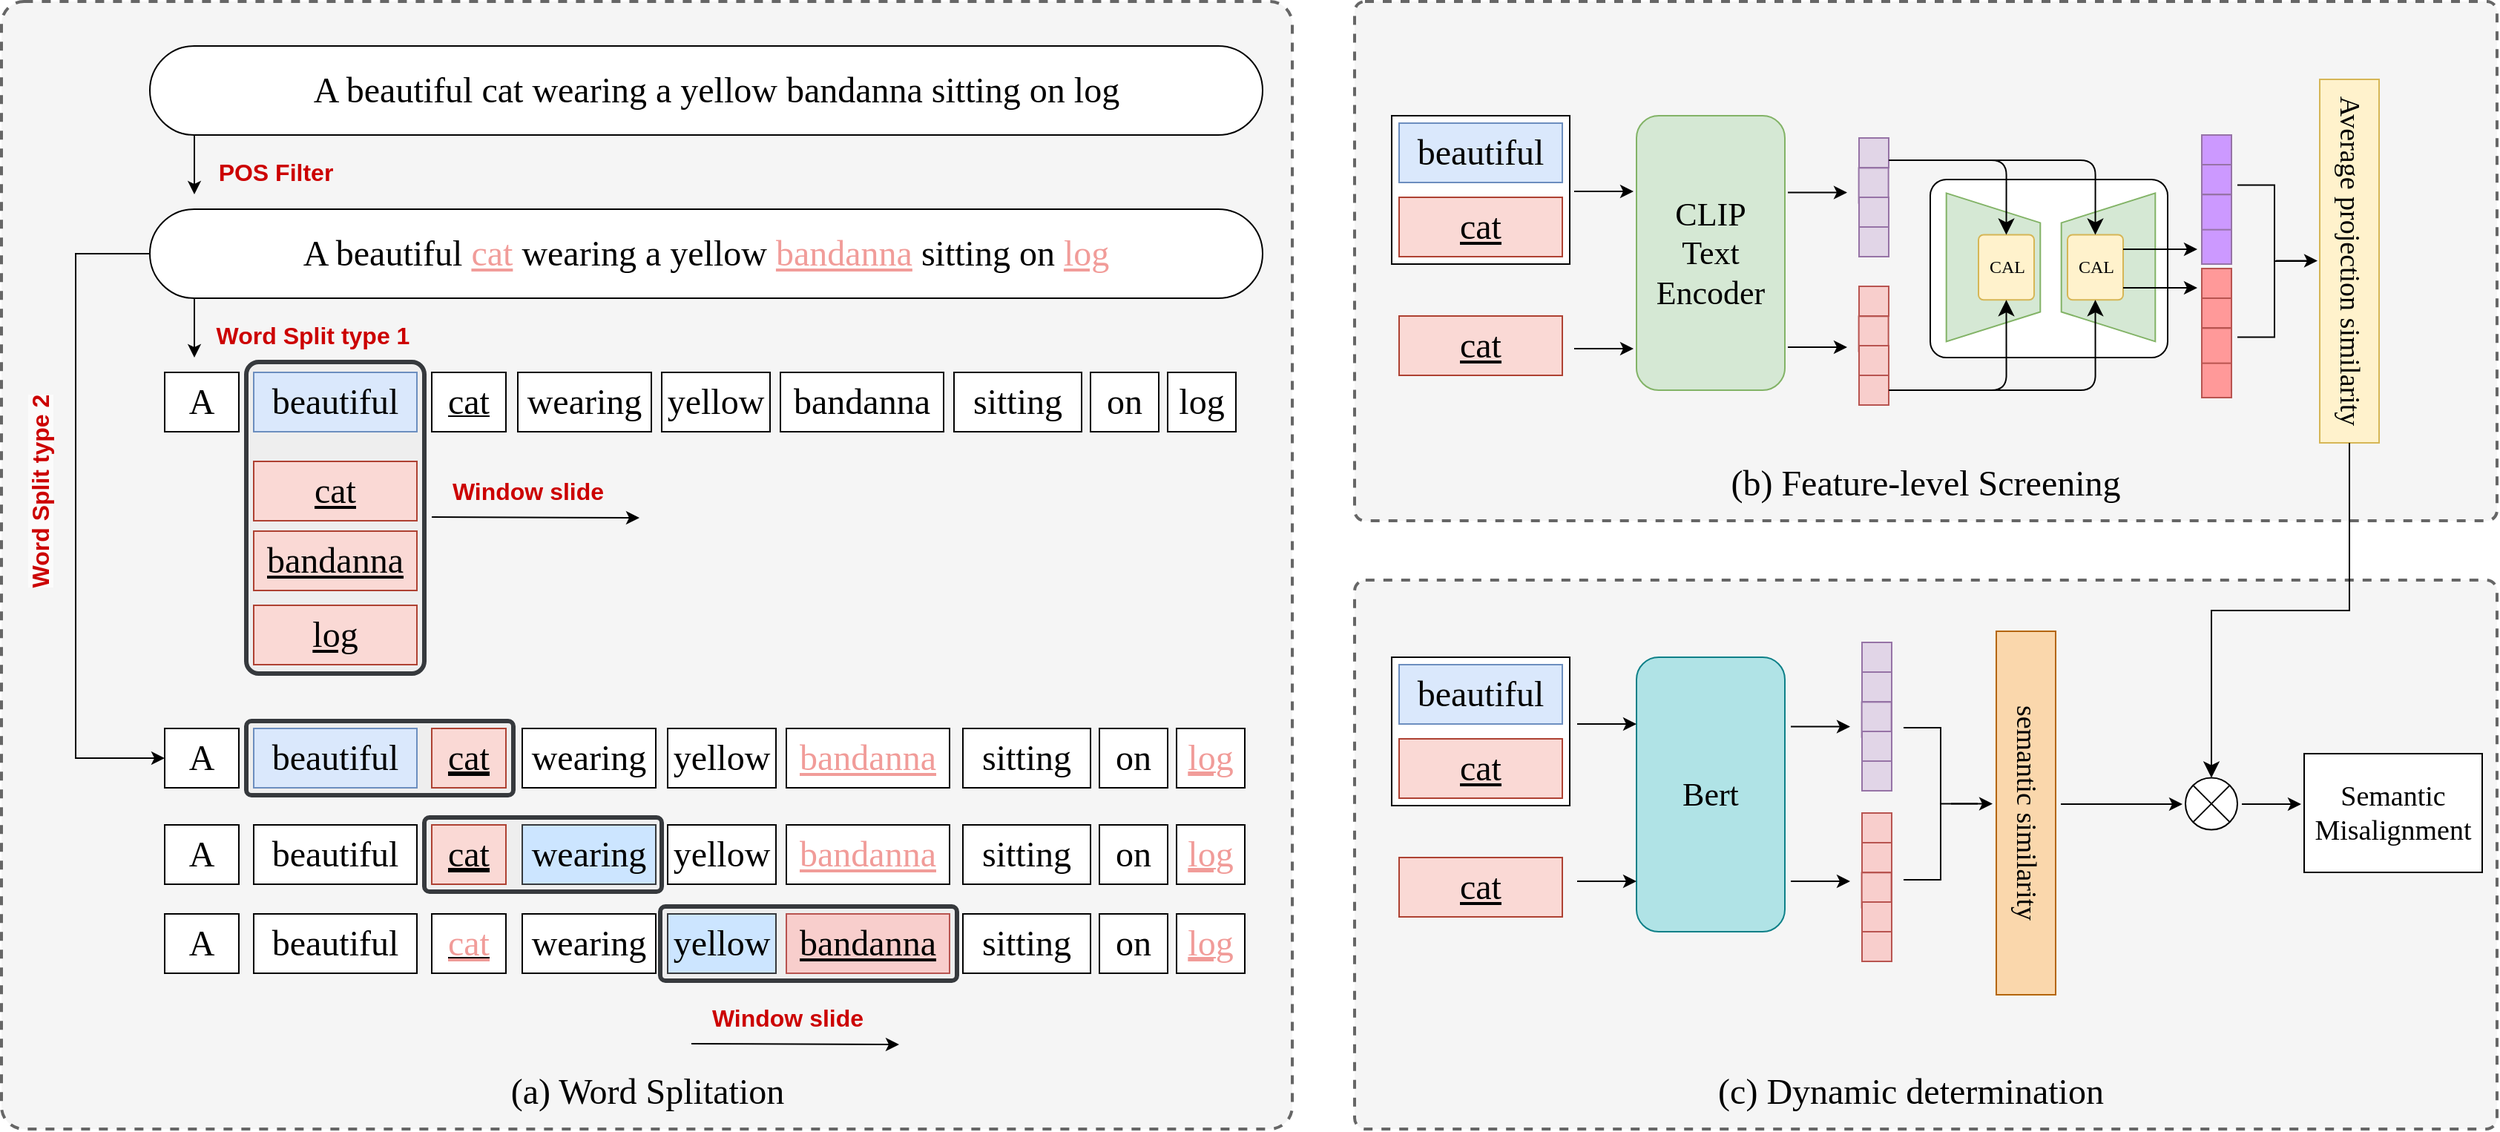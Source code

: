 <mxfile version="26.0.4">
  <diagram name="第 1 页" id="hbKFF-OKExzjQjpJoKSN">
    <mxGraphModel dx="2440" dy="1292" grid="1" gridSize="10" guides="1" tooltips="1" connect="1" arrows="1" fold="1" page="1" pageScale="1" pageWidth="1920" pageHeight="1200" math="0" shadow="0">
      <root>
        <mxCell id="0" />
        <mxCell id="1" parent="0" />
        <mxCell id="ykKe54kiTIuj04Uihu3i-138" value="" style="rounded=1;whiteSpace=wrap;html=1;arcSize=2;strokeWidth=2;dashed=1;fillColor=#f5f5f5;strokeColor=#666666;fontColor=#333333;" parent="1" vertex="1">
          <mxGeometry x="932" y="430" width="770" height="370" as="geometry" />
        </mxCell>
        <mxCell id="ykKe54kiTIuj04Uihu3i-137" value="" style="rounded=1;whiteSpace=wrap;html=1;arcSize=2;strokeWidth=2;dashed=1;fillColor=#f5f5f5;strokeColor=#666666;fontColor=#333333;" parent="1" vertex="1">
          <mxGeometry x="932" y="40" width="770" height="350" as="geometry" />
        </mxCell>
        <mxCell id="ykKe54kiTIuj04Uihu3i-136" value="" style="rounded=1;whiteSpace=wrap;html=1;arcSize=2;strokeWidth=2;dashed=1;fillColor=#f5f5f5;strokeColor=#666666;fontColor=#333333;" parent="1" vertex="1">
          <mxGeometry x="20" y="40" width="870" height="760" as="geometry" />
        </mxCell>
        <mxCell id="ykKe54kiTIuj04Uihu3i-77" value="" style="rounded=0;whiteSpace=wrap;html=1;" parent="1" vertex="1">
          <mxGeometry x="957" y="117" width="120" height="100" as="geometry" />
        </mxCell>
        <mxCell id="ykKe54kiTIuj04Uihu3i-45" value="" style="rounded=1;whiteSpace=wrap;html=1;arcSize=7;fillColor=#eeeeee;strokeColor=#36393d;strokeWidth=3;" parent="1" vertex="1">
          <mxGeometry x="185" y="525" width="180" height="50" as="geometry" />
        </mxCell>
        <mxCell id="ykKe54kiTIuj04Uihu3i-31" value="" style="rounded=1;whiteSpace=wrap;html=1;arcSize=7;strokeWidth=3;fillColor=#eeeeee;strokeColor=#36393d;" parent="1" vertex="1">
          <mxGeometry x="185" y="283" width="120" height="210" as="geometry" />
        </mxCell>
        <mxCell id="ykKe54kiTIuj04Uihu3i-3" value="" style="rounded=1;whiteSpace=wrap;html=1;arcSize=50;" parent="1" vertex="1">
          <mxGeometry x="120" y="70" width="750" height="60" as="geometry" />
        </mxCell>
        <mxCell id="ykKe54kiTIuj04Uihu3i-2" value="&lt;font face=&quot;Comic Sans MS&quot;&gt;&lt;span style=&quot;font-size: 24px;&quot;&gt;A &lt;font&gt;beautiful&lt;/font&gt;&amp;nbsp;cat wearing a yellow bandanna sitting on log&lt;/span&gt;&lt;/font&gt;" style="text;html=1;align=center;verticalAlign=middle;whiteSpace=wrap;rounded=0;" parent="1" vertex="1">
          <mxGeometry x="181.5" y="60" width="640" height="80" as="geometry" />
        </mxCell>
        <mxCell id="ykKe54kiTIuj04Uihu3i-43" style="edgeStyle=orthogonalEdgeStyle;rounded=0;orthogonalLoop=1;jettySize=auto;html=1;exitX=0;exitY=0.5;exitDx=0;exitDy=0;entryX=0;entryY=0.5;entryDx=0;entryDy=0;" parent="1" source="ykKe54kiTIuj04Uihu3i-4" target="ykKe54kiTIuj04Uihu3i-33" edge="1">
          <mxGeometry relative="1" as="geometry">
            <Array as="points">
              <mxPoint x="70" y="210" />
              <mxPoint x="70" y="550" />
            </Array>
          </mxGeometry>
        </mxCell>
        <mxCell id="ykKe54kiTIuj04Uihu3i-4" value="" style="rounded=1;whiteSpace=wrap;html=1;arcSize=50;" parent="1" vertex="1">
          <mxGeometry x="120" y="180" width="750" height="60" as="geometry" />
        </mxCell>
        <mxCell id="ykKe54kiTIuj04Uihu3i-5" value="&lt;font face=&quot;Comic Sans MS&quot;&gt;&lt;span style=&quot;font-size: 24px;&quot;&gt;A &lt;font&gt;beautiful&lt;/font&gt;&amp;nbsp;&lt;font style=&quot;color: rgb(241, 156, 153);&quot;&gt;&lt;u&gt;cat&lt;/u&gt;&lt;/font&gt; wearing a yellow &lt;font style=&quot;color: rgb(241, 156, 153);&quot;&gt;&lt;u&gt;bandanna&lt;/u&gt;&lt;/font&gt; sitting on &lt;font style=&quot;color: rgb(241, 156, 153);&quot;&gt;&lt;u&gt;log&lt;/u&gt;&lt;/font&gt;&lt;/span&gt;&lt;/font&gt;" style="text;html=1;align=center;verticalAlign=middle;whiteSpace=wrap;rounded=0;" parent="1" vertex="1">
          <mxGeometry x="175" y="170" width="640" height="80" as="geometry" />
        </mxCell>
        <mxCell id="ykKe54kiTIuj04Uihu3i-6" value="" style="endArrow=classic;html=1;rounded=0;" parent="1" edge="1">
          <mxGeometry width="50" height="50" relative="1" as="geometry">
            <mxPoint x="150" y="130" as="sourcePoint" />
            <mxPoint x="150" y="170" as="targetPoint" />
          </mxGeometry>
        </mxCell>
        <mxCell id="ykKe54kiTIuj04Uihu3i-7" value="POS Filter" style="text;strokeColor=none;align=center;fillColor=none;html=1;verticalAlign=middle;whiteSpace=wrap;rounded=0;fontSize=16;fontStyle=1;fontColor=light-dark(#CC0000,#EDEDED);" parent="1" vertex="1">
          <mxGeometry x="160" y="140" width="90" height="30" as="geometry" />
        </mxCell>
        <mxCell id="ykKe54kiTIuj04Uihu3i-8" value="&lt;u style=&quot;font-family: &amp;quot;Comic Sans MS&amp;quot;; font-size: 24px;&quot;&gt;&lt;font style=&quot;color: rgb(0, 0, 0);&quot;&gt;cat&lt;/font&gt;&lt;/u&gt;" style="rounded=0;whiteSpace=wrap;html=1;fillColor=#fad9d5;strokeColor=#ae4132;" parent="1" vertex="1">
          <mxGeometry x="190" y="350" width="110" height="40" as="geometry" />
        </mxCell>
        <mxCell id="ykKe54kiTIuj04Uihu3i-14" value="&lt;span style=&quot;font-family: &amp;quot;Comic Sans MS&amp;quot;; font-size: 24px;&quot;&gt;&lt;font style=&quot;color: rgb(0, 0, 0);&quot;&gt;A&lt;/font&gt;&lt;/span&gt;" style="rounded=0;whiteSpace=wrap;html=1;" parent="1" vertex="1">
          <mxGeometry x="130" y="290" width="50" height="40" as="geometry" />
        </mxCell>
        <mxCell id="ykKe54kiTIuj04Uihu3i-15" value="&lt;span style=&quot;font-family: &amp;quot;Comic Sans MS&amp;quot;; font-size: 24px;&quot;&gt;&lt;font style=&quot;color: rgb(0, 0, 0);&quot;&gt;beautiful&lt;/font&gt;&lt;/span&gt;" style="rounded=0;whiteSpace=wrap;html=1;fillColor=#dae8fc;strokeColor=#6c8ebf;" parent="1" vertex="1">
          <mxGeometry x="190" y="290" width="110" height="40" as="geometry" />
        </mxCell>
        <mxCell id="ykKe54kiTIuj04Uihu3i-16" value="&lt;span style=&quot;font-family: &amp;quot;Comic Sans MS&amp;quot;; font-size: 24px;&quot;&gt;&lt;font style=&quot;color: rgb(0, 0, 0);&quot;&gt;wearing&lt;/font&gt;&lt;/span&gt;" style="rounded=0;whiteSpace=wrap;html=1;" parent="1" vertex="1">
          <mxGeometry x="368" y="290" width="90" height="40" as="geometry" />
        </mxCell>
        <mxCell id="ykKe54kiTIuj04Uihu3i-17" value="&lt;span style=&quot;font-family: &amp;quot;Comic Sans MS&amp;quot;; font-size: 24px;&quot;&gt;&lt;font style=&quot;color: rgb(0, 0, 0);&quot;&gt;yellow&lt;/font&gt;&lt;/span&gt;" style="rounded=0;whiteSpace=wrap;html=1;" parent="1" vertex="1">
          <mxGeometry x="465" y="290" width="73" height="40" as="geometry" />
        </mxCell>
        <mxCell id="ykKe54kiTIuj04Uihu3i-18" value="&lt;span style=&quot;font-family: &amp;quot;Comic Sans MS&amp;quot;; font-size: 24px;&quot;&gt;&lt;font style=&quot;color: rgb(0, 0, 0);&quot;&gt;bandanna&lt;/font&gt;&lt;/span&gt;" style="rounded=0;whiteSpace=wrap;html=1;" parent="1" vertex="1">
          <mxGeometry x="545" y="290" width="110" height="40" as="geometry" />
        </mxCell>
        <mxCell id="ykKe54kiTIuj04Uihu3i-19" value="&lt;span style=&quot;font-family: &amp;quot;Comic Sans MS&amp;quot;; font-size: 24px;&quot;&gt;&lt;font style=&quot;color: rgb(0, 0, 0);&quot;&gt;sitting&lt;/font&gt;&lt;/span&gt;" style="rounded=0;whiteSpace=wrap;html=1;" parent="1" vertex="1">
          <mxGeometry x="662" y="290" width="86" height="40" as="geometry" />
        </mxCell>
        <mxCell id="ykKe54kiTIuj04Uihu3i-20" value="&lt;span style=&quot;font-family: &amp;quot;Comic Sans MS&amp;quot;; font-size: 24px;&quot;&gt;&lt;font style=&quot;color: rgb(0, 0, 0);&quot;&gt;on&lt;/font&gt;&lt;/span&gt;" style="rounded=0;whiteSpace=wrap;html=1;" parent="1" vertex="1">
          <mxGeometry x="754" y="290" width="46" height="40" as="geometry" />
        </mxCell>
        <mxCell id="ykKe54kiTIuj04Uihu3i-21" value="&lt;span style=&quot;font-family: &amp;quot;Comic Sans MS&amp;quot;; font-size: 24px;&quot;&gt;&lt;font style=&quot;color: rgb(0, 0, 0);&quot;&gt;log&lt;/font&gt;&lt;/span&gt;" style="rounded=0;whiteSpace=wrap;html=1;" parent="1" vertex="1">
          <mxGeometry x="806" y="290" width="46" height="40" as="geometry" />
        </mxCell>
        <mxCell id="ykKe54kiTIuj04Uihu3i-23" value="" style="endArrow=classic;html=1;rounded=0;" parent="1" edge="1">
          <mxGeometry width="50" height="50" relative="1" as="geometry">
            <mxPoint x="150" y="240" as="sourcePoint" />
            <mxPoint x="150" y="280" as="targetPoint" />
          </mxGeometry>
        </mxCell>
        <mxCell id="ykKe54kiTIuj04Uihu3i-25" value="Word Split type 1" style="text;strokeColor=none;align=center;fillColor=none;html=1;verticalAlign=middle;whiteSpace=wrap;rounded=0;fontSize=16;fontStyle=1;fontColor=light-dark(#CC0000,#EDEDED);" parent="1" vertex="1">
          <mxGeometry x="160" y="250" width="140" height="30" as="geometry" />
        </mxCell>
        <mxCell id="ykKe54kiTIuj04Uihu3i-28" value="&lt;u style=&quot;font-family: &amp;quot;Comic Sans MS&amp;quot;; font-size: 24px;&quot;&gt;&lt;font style=&quot;color: rgb(0, 0, 0);&quot;&gt;bandanna&lt;/font&gt;&lt;/u&gt;" style="rounded=0;whiteSpace=wrap;html=1;fillColor=#fad9d5;strokeColor=#ae4132;" parent="1" vertex="1">
          <mxGeometry x="190" y="397" width="110" height="40" as="geometry" />
        </mxCell>
        <mxCell id="ykKe54kiTIuj04Uihu3i-29" value="&lt;u style=&quot;font-family: &amp;quot;Comic Sans MS&amp;quot;; font-size: 24px;&quot;&gt;&lt;font style=&quot;color: rgb(0, 0, 0);&quot;&gt;log&lt;/font&gt;&lt;/u&gt;" style="rounded=0;whiteSpace=wrap;html=1;fillColor=#fad9d5;strokeColor=#ae4132;" parent="1" vertex="1">
          <mxGeometry x="190" y="447" width="110" height="40" as="geometry" />
        </mxCell>
        <mxCell id="ykKe54kiTIuj04Uihu3i-33" value="&lt;span style=&quot;font-family: &amp;quot;Comic Sans MS&amp;quot;; font-size: 24px;&quot;&gt;&lt;font style=&quot;color: rgb(0, 0, 0);&quot;&gt;A&lt;/font&gt;&lt;/span&gt;" style="rounded=0;whiteSpace=wrap;html=1;" parent="1" vertex="1">
          <mxGeometry x="130" y="530" width="50" height="40" as="geometry" />
        </mxCell>
        <mxCell id="ykKe54kiTIuj04Uihu3i-34" value="&lt;span style=&quot;font-family: &amp;quot;Comic Sans MS&amp;quot;; font-size: 24px;&quot;&gt;&lt;font style=&quot;color: rgb(0, 0, 0);&quot;&gt;beautiful&lt;/font&gt;&lt;/span&gt;" style="rounded=0;whiteSpace=wrap;html=1;fillColor=#dae8fc;strokeColor=#6c8ebf;" parent="1" vertex="1">
          <mxGeometry x="190" y="530" width="110" height="40" as="geometry" />
        </mxCell>
        <mxCell id="ykKe54kiTIuj04Uihu3i-35" value="&lt;span style=&quot;font-family: &amp;quot;Comic Sans MS&amp;quot;; font-size: 24px;&quot;&gt;&lt;font style=&quot;color: rgb(0, 0, 0);&quot;&gt;wearing&lt;/font&gt;&lt;/span&gt;" style="rounded=0;whiteSpace=wrap;html=1;" parent="1" vertex="1">
          <mxGeometry x="371" y="530" width="90" height="40" as="geometry" />
        </mxCell>
        <mxCell id="ykKe54kiTIuj04Uihu3i-36" value="&lt;span style=&quot;font-family: &amp;quot;Comic Sans MS&amp;quot;; font-size: 24px;&quot;&gt;&lt;font style=&quot;color: rgb(0, 0, 0);&quot;&gt;yellow&lt;/font&gt;&lt;/span&gt;" style="rounded=0;whiteSpace=wrap;html=1;" parent="1" vertex="1">
          <mxGeometry x="469" y="530" width="73" height="40" as="geometry" />
        </mxCell>
        <mxCell id="ykKe54kiTIuj04Uihu3i-37" value="&lt;span style=&quot;font-family: &amp;quot;Comic Sans MS&amp;quot;; font-size: 24px;&quot;&gt;&lt;font style=&quot;color: rgb(241, 156, 153);&quot;&gt;&lt;u&gt;bandanna&lt;/u&gt;&lt;/font&gt;&lt;/span&gt;" style="rounded=0;whiteSpace=wrap;html=1;" parent="1" vertex="1">
          <mxGeometry x="549" y="530" width="110" height="40" as="geometry" />
        </mxCell>
        <mxCell id="ykKe54kiTIuj04Uihu3i-38" value="&lt;span style=&quot;font-family: &amp;quot;Comic Sans MS&amp;quot;; font-size: 24px;&quot;&gt;&lt;font style=&quot;color: rgb(0, 0, 0);&quot;&gt;sitting&lt;/font&gt;&lt;/span&gt;" style="rounded=0;whiteSpace=wrap;html=1;" parent="1" vertex="1">
          <mxGeometry x="668" y="530" width="86" height="40" as="geometry" />
        </mxCell>
        <mxCell id="ykKe54kiTIuj04Uihu3i-39" value="&lt;span style=&quot;font-family: &amp;quot;Comic Sans MS&amp;quot;; font-size: 24px;&quot;&gt;&lt;font style=&quot;color: rgb(0, 0, 0);&quot;&gt;on&lt;/font&gt;&lt;/span&gt;" style="rounded=0;whiteSpace=wrap;html=1;" parent="1" vertex="1">
          <mxGeometry x="760" y="530" width="46" height="40" as="geometry" />
        </mxCell>
        <mxCell id="ykKe54kiTIuj04Uihu3i-40" value="&lt;u style=&quot;font-family: &amp;quot;Comic Sans MS&amp;quot;; font-size: 24px;&quot;&gt;log&lt;/u&gt;" style="rounded=0;whiteSpace=wrap;html=1;fontColor=#F19C99;fontStyle=4" parent="1" vertex="1">
          <mxGeometry x="812" y="530" width="46" height="40" as="geometry" />
        </mxCell>
        <mxCell id="ykKe54kiTIuj04Uihu3i-41" value="&lt;u style=&quot;font-family: &amp;quot;Comic Sans MS&amp;quot;; font-size: 24px;&quot;&gt;&lt;font style=&quot;color: rgb(0, 0, 0);&quot;&gt;cat&lt;/font&gt;&lt;/u&gt;" style="rounded=0;whiteSpace=wrap;html=1;fillColor=#fad9d5;strokeColor=#ae4132;fontStyle=4" parent="1" vertex="1">
          <mxGeometry x="310" y="530" width="50" height="40" as="geometry" />
        </mxCell>
        <mxCell id="ykKe54kiTIuj04Uihu3i-44" value="&lt;span style=&quot;color: rgb(204, 0, 0); font-family: Helvetica; font-size: 16px; font-style: normal; font-variant-ligatures: normal; font-variant-caps: normal; font-weight: 700; letter-spacing: normal; orphans: 2; text-indent: 0px; text-transform: none; widows: 2; word-spacing: 0px; -webkit-text-stroke-width: 0px; white-space: normal; background-color: rgb(251, 251, 251); text-decoration-thickness: initial; text-decoration-style: initial; text-decoration-color: initial; float: none; display: inline !important;&quot;&gt;Word Split type 2&lt;/span&gt;" style="text;whiteSpace=wrap;html=1;horizontal=1;rotation=-90;verticalAlign=top;align=center;" parent="1" vertex="1">
          <mxGeometry x="-50" y="350" width="200" height="40" as="geometry" />
        </mxCell>
        <mxCell id="ykKe54kiTIuj04Uihu3i-46" value="" style="rounded=1;whiteSpace=wrap;html=1;arcSize=7;fillColor=#eeeeee;strokeColor=#36393d;strokeWidth=3;" parent="1" vertex="1">
          <mxGeometry x="305" y="590" width="160" height="50" as="geometry" />
        </mxCell>
        <mxCell id="ykKe54kiTIuj04Uihu3i-47" value="&lt;span style=&quot;font-family: &amp;quot;Comic Sans MS&amp;quot;; font-size: 24px;&quot;&gt;&lt;font style=&quot;color: rgb(0, 0, 0);&quot;&gt;A&lt;/font&gt;&lt;/span&gt;" style="rounded=0;whiteSpace=wrap;html=1;" parent="1" vertex="1">
          <mxGeometry x="130" y="595" width="50" height="40" as="geometry" />
        </mxCell>
        <mxCell id="ykKe54kiTIuj04Uihu3i-48" value="&lt;span style=&quot;font-family: &amp;quot;Comic Sans MS&amp;quot;; font-size: 24px;&quot;&gt;&lt;font style=&quot;color: rgb(0, 0, 0);&quot;&gt;beautiful&lt;/font&gt;&lt;/span&gt;" style="rounded=0;whiteSpace=wrap;html=1;" parent="1" vertex="1">
          <mxGeometry x="190" y="595" width="110" height="40" as="geometry" />
        </mxCell>
        <mxCell id="ykKe54kiTIuj04Uihu3i-49" value="&lt;span style=&quot;font-family: &amp;quot;Comic Sans MS&amp;quot;; font-size: 24px;&quot;&gt;&lt;font style=&quot;color: rgb(0, 0, 0);&quot;&gt;wearing&lt;/font&gt;&lt;/span&gt;" style="rounded=0;whiteSpace=wrap;html=1;fillColor=#cce5ff;strokeColor=#36393d;" parent="1" vertex="1">
          <mxGeometry x="371" y="595" width="90" height="40" as="geometry" />
        </mxCell>
        <mxCell id="ykKe54kiTIuj04Uihu3i-50" value="&lt;span style=&quot;font-family: &amp;quot;Comic Sans MS&amp;quot;; font-size: 24px;&quot;&gt;&lt;font style=&quot;color: rgb(0, 0, 0);&quot;&gt;yellow&lt;/font&gt;&lt;/span&gt;" style="rounded=0;whiteSpace=wrap;html=1;" parent="1" vertex="1">
          <mxGeometry x="469" y="595" width="73" height="40" as="geometry" />
        </mxCell>
        <mxCell id="ykKe54kiTIuj04Uihu3i-51" value="&lt;span style=&quot;font-family: &amp;quot;Comic Sans MS&amp;quot;; font-size: 24px;&quot;&gt;&lt;font style=&quot;color: rgb(241, 156, 153);&quot;&gt;&lt;u&gt;bandanna&lt;/u&gt;&lt;/font&gt;&lt;/span&gt;" style="rounded=0;whiteSpace=wrap;html=1;" parent="1" vertex="1">
          <mxGeometry x="549" y="595" width="110" height="40" as="geometry" />
        </mxCell>
        <mxCell id="ykKe54kiTIuj04Uihu3i-52" value="&lt;span style=&quot;font-family: &amp;quot;Comic Sans MS&amp;quot;; font-size: 24px;&quot;&gt;&lt;font style=&quot;color: rgb(0, 0, 0);&quot;&gt;sitting&lt;/font&gt;&lt;/span&gt;" style="rounded=0;whiteSpace=wrap;html=1;" parent="1" vertex="1">
          <mxGeometry x="668" y="595" width="86" height="40" as="geometry" />
        </mxCell>
        <mxCell id="ykKe54kiTIuj04Uihu3i-53" value="&lt;span style=&quot;font-family: &amp;quot;Comic Sans MS&amp;quot;; font-size: 24px;&quot;&gt;&lt;font style=&quot;color: rgb(0, 0, 0);&quot;&gt;on&lt;/font&gt;&lt;/span&gt;" style="rounded=0;whiteSpace=wrap;html=1;" parent="1" vertex="1">
          <mxGeometry x="760" y="595" width="46" height="40" as="geometry" />
        </mxCell>
        <mxCell id="ykKe54kiTIuj04Uihu3i-54" value="&lt;u style=&quot;font-family: &amp;quot;Comic Sans MS&amp;quot;; font-size: 24px;&quot;&gt;log&lt;/u&gt;" style="rounded=0;whiteSpace=wrap;html=1;fontColor=#F19C99;fontStyle=4" parent="1" vertex="1">
          <mxGeometry x="812" y="595" width="46" height="40" as="geometry" />
        </mxCell>
        <mxCell id="ykKe54kiTIuj04Uihu3i-55" value="&lt;u style=&quot;font-family: &amp;quot;Comic Sans MS&amp;quot;; font-size: 24px;&quot;&gt;&lt;font style=&quot;color: rgb(0, 0, 0);&quot;&gt;cat&lt;/font&gt;&lt;/u&gt;" style="rounded=0;whiteSpace=wrap;html=1;fillColor=#fad9d5;strokeColor=#ae4132;fontStyle=4" parent="1" vertex="1">
          <mxGeometry x="310" y="595" width="50" height="40" as="geometry" />
        </mxCell>
        <mxCell id="ykKe54kiTIuj04Uihu3i-56" value="" style="rounded=1;whiteSpace=wrap;html=1;arcSize=7;fillColor=#eeeeee;strokeColor=#36393d;strokeWidth=3;" parent="1" vertex="1">
          <mxGeometry x="464" y="650" width="200" height="50" as="geometry" />
        </mxCell>
        <mxCell id="ykKe54kiTIuj04Uihu3i-57" value="&lt;span style=&quot;font-family: &amp;quot;Comic Sans MS&amp;quot;; font-size: 24px;&quot;&gt;&lt;font style=&quot;color: rgb(0, 0, 0);&quot;&gt;A&lt;/font&gt;&lt;/span&gt;" style="rounded=0;whiteSpace=wrap;html=1;" parent="1" vertex="1">
          <mxGeometry x="130" y="655" width="50" height="40" as="geometry" />
        </mxCell>
        <mxCell id="ykKe54kiTIuj04Uihu3i-58" value="&lt;span style=&quot;font-family: &amp;quot;Comic Sans MS&amp;quot;; font-size: 24px;&quot;&gt;&lt;font style=&quot;color: rgb(0, 0, 0);&quot;&gt;beautiful&lt;/font&gt;&lt;/span&gt;" style="rounded=0;whiteSpace=wrap;html=1;" parent="1" vertex="1">
          <mxGeometry x="190" y="655" width="110" height="40" as="geometry" />
        </mxCell>
        <mxCell id="ykKe54kiTIuj04Uihu3i-59" value="&lt;span style=&quot;font-family: &amp;quot;Comic Sans MS&amp;quot;; font-size: 24px;&quot;&gt;&lt;font style=&quot;color: rgb(0, 0, 0);&quot;&gt;wearing&lt;/font&gt;&lt;/span&gt;" style="rounded=0;whiteSpace=wrap;html=1;" parent="1" vertex="1">
          <mxGeometry x="371" y="655" width="90" height="40" as="geometry" />
        </mxCell>
        <mxCell id="ykKe54kiTIuj04Uihu3i-60" value="&lt;span style=&quot;font-family: &amp;quot;Comic Sans MS&amp;quot;; font-size: 24px;&quot;&gt;&lt;font style=&quot;color: rgb(0, 0, 0);&quot;&gt;yellow&lt;/font&gt;&lt;/span&gt;" style="rounded=0;whiteSpace=wrap;html=1;fillColor=#cce5ff;strokeColor=#36393d;" parent="1" vertex="1">
          <mxGeometry x="469" y="655" width="73" height="40" as="geometry" />
        </mxCell>
        <mxCell id="ykKe54kiTIuj04Uihu3i-61" value="&lt;span style=&quot;font-family: &amp;quot;Comic Sans MS&amp;quot;; font-size: 24px;&quot;&gt;&lt;font style=&quot;color: rgb(0, 0, 0);&quot;&gt;&lt;u style=&quot;&quot;&gt;bandanna&lt;/u&gt;&lt;/font&gt;&lt;/span&gt;" style="rounded=0;whiteSpace=wrap;html=1;fillColor=#f8cecc;strokeColor=#b85450;" parent="1" vertex="1">
          <mxGeometry x="549" y="655" width="110" height="40" as="geometry" />
        </mxCell>
        <mxCell id="ykKe54kiTIuj04Uihu3i-62" value="&lt;span style=&quot;font-family: &amp;quot;Comic Sans MS&amp;quot;; font-size: 24px;&quot;&gt;&lt;font style=&quot;color: rgb(0, 0, 0);&quot;&gt;sitting&lt;/font&gt;&lt;/span&gt;" style="rounded=0;whiteSpace=wrap;html=1;" parent="1" vertex="1">
          <mxGeometry x="668" y="655" width="86" height="40" as="geometry" />
        </mxCell>
        <mxCell id="ykKe54kiTIuj04Uihu3i-63" value="&lt;span style=&quot;font-family: &amp;quot;Comic Sans MS&amp;quot;; font-size: 24px;&quot;&gt;&lt;font style=&quot;color: rgb(0, 0, 0);&quot;&gt;on&lt;/font&gt;&lt;/span&gt;" style="rounded=0;whiteSpace=wrap;html=1;" parent="1" vertex="1">
          <mxGeometry x="760" y="655" width="46" height="40" as="geometry" />
        </mxCell>
        <mxCell id="ykKe54kiTIuj04Uihu3i-64" value="&lt;u style=&quot;font-family: &amp;quot;Comic Sans MS&amp;quot;; font-size: 24px;&quot;&gt;log&lt;/u&gt;" style="rounded=0;whiteSpace=wrap;html=1;fontColor=#F19C99;fontStyle=4" parent="1" vertex="1">
          <mxGeometry x="812" y="655" width="46" height="40" as="geometry" />
        </mxCell>
        <mxCell id="ykKe54kiTIuj04Uihu3i-65" value="&lt;u style=&quot;color: rgb(241, 156, 153); font-family: &amp;quot;Comic Sans MS&amp;quot;; font-size: 24px;&quot;&gt;cat&lt;/u&gt;" style="rounded=0;whiteSpace=wrap;html=1;fontStyle=4" parent="1" vertex="1">
          <mxGeometry x="310" y="655" width="50" height="40" as="geometry" />
        </mxCell>
        <mxCell id="ykKe54kiTIuj04Uihu3i-67" value="" style="endArrow=classic;html=1;rounded=0;" parent="1" edge="1">
          <mxGeometry width="50" height="50" relative="1" as="geometry">
            <mxPoint x="310" y="387.5" as="sourcePoint" />
            <mxPoint x="450" y="388" as="targetPoint" />
          </mxGeometry>
        </mxCell>
        <mxCell id="ykKe54kiTIuj04Uihu3i-68" value="&lt;span style=&quot;font-family: &amp;quot;Comic Sans MS&amp;quot;; font-size: 24px;&quot;&gt;&lt;font style=&quot;color: rgb(0, 0, 0);&quot;&gt;cat&lt;/font&gt;&lt;/span&gt;" style="rounded=0;whiteSpace=wrap;html=1;fontStyle=4" parent="1" vertex="1">
          <mxGeometry x="310" y="290" width="50" height="40" as="geometry" />
        </mxCell>
        <mxCell id="ykKe54kiTIuj04Uihu3i-69" value="Window slide" style="text;strokeColor=none;align=center;fillColor=none;html=1;verticalAlign=middle;whiteSpace=wrap;rounded=0;fontSize=16;fontStyle=1;fontColor=light-dark(#CC0000,#EDEDED);" parent="1" vertex="1">
          <mxGeometry x="305" y="355" width="140" height="30" as="geometry" />
        </mxCell>
        <mxCell id="ykKe54kiTIuj04Uihu3i-70" value="" style="endArrow=classic;html=1;rounded=0;" parent="1" edge="1">
          <mxGeometry width="50" height="50" relative="1" as="geometry">
            <mxPoint x="485" y="742.5" as="sourcePoint" />
            <mxPoint x="625" y="743" as="targetPoint" />
          </mxGeometry>
        </mxCell>
        <mxCell id="ykKe54kiTIuj04Uihu3i-71" value="Window slide" style="text;strokeColor=none;align=center;fillColor=none;html=1;verticalAlign=middle;whiteSpace=wrap;rounded=0;fontSize=16;fontStyle=1;fontColor=light-dark(#CC0000,#EDEDED);" parent="1" vertex="1">
          <mxGeometry x="480" y="710" width="140" height="30" as="geometry" />
        </mxCell>
        <mxCell id="ykKe54kiTIuj04Uihu3i-72" value="&lt;u style=&quot;font-family: &amp;quot;Comic Sans MS&amp;quot;; font-size: 24px;&quot;&gt;&lt;font style=&quot;color: rgb(0, 0, 0);&quot;&gt;cat&lt;/font&gt;&lt;/u&gt;" style="rounded=0;whiteSpace=wrap;html=1;fillColor=#fad9d5;strokeColor=#ae4132;" parent="1" vertex="1">
          <mxGeometry x="962" y="172" width="110" height="40" as="geometry" />
        </mxCell>
        <mxCell id="ykKe54kiTIuj04Uihu3i-73" value="&lt;span style=&quot;font-family: &amp;quot;Comic Sans MS&amp;quot;; font-size: 24px;&quot;&gt;&lt;font style=&quot;color: rgb(0, 0, 0);&quot;&gt;beautiful&lt;/font&gt;&lt;/span&gt;" style="rounded=0;whiteSpace=wrap;html=1;fillColor=#dae8fc;strokeColor=#6c8ebf;" parent="1" vertex="1">
          <mxGeometry x="962" y="122" width="110" height="40" as="geometry" />
        </mxCell>
        <mxCell id="ykKe54kiTIuj04Uihu3i-76" value="&lt;u style=&quot;font-family: &amp;quot;Comic Sans MS&amp;quot;; font-size: 24px;&quot;&gt;&lt;font style=&quot;color: rgb(0, 0, 0);&quot;&gt;cat&lt;/font&gt;&lt;/u&gt;" style="rounded=0;whiteSpace=wrap;html=1;fillColor=#fad9d5;strokeColor=#ae4132;" parent="1" vertex="1">
          <mxGeometry x="962" y="252" width="110" height="40" as="geometry" />
        </mxCell>
        <mxCell id="ykKe54kiTIuj04Uihu3i-81" value="&lt;font face=&quot;Times New Roman&quot; style=&quot;font-size: 22px;&quot;&gt;CLIP&lt;/font&gt;&lt;div&gt;&lt;font face=&quot;Times New Roman&quot; style=&quot;font-size: 22px;&quot;&gt;Text&lt;/font&gt;&lt;/div&gt;&lt;div&gt;&lt;font face=&quot;Times New Roman&quot; style=&quot;font-size: 22px;&quot;&gt;Encoder&lt;/font&gt;&lt;/div&gt;" style="rounded=1;whiteSpace=wrap;html=1;fillColor=#d5e8d4;strokeColor=#82b366;" parent="1" vertex="1">
          <mxGeometry x="1122" y="117" width="100" height="185" as="geometry" />
        </mxCell>
        <mxCell id="ykKe54kiTIuj04Uihu3i-82" value="" style="endArrow=classic;html=1;rounded=0;" parent="1" edge="1">
          <mxGeometry width="50" height="50" relative="1" as="geometry">
            <mxPoint x="1080" y="168" as="sourcePoint" />
            <mxPoint x="1120" y="168" as="targetPoint" />
          </mxGeometry>
        </mxCell>
        <mxCell id="ykKe54kiTIuj04Uihu3i-83" value="" style="endArrow=classic;html=1;rounded=0;" parent="1" edge="1">
          <mxGeometry width="50" height="50" relative="1" as="geometry">
            <mxPoint x="1080" y="274" as="sourcePoint" />
            <mxPoint x="1120" y="274" as="targetPoint" />
          </mxGeometry>
        </mxCell>
        <mxCell id="ykKe54kiTIuj04Uihu3i-90" value="" style="group;rotation=90;" parent="1" vertex="1" connectable="0">
          <mxGeometry x="1232" y="152" width="100" height="20" as="geometry" />
        </mxCell>
        <mxCell id="ykKe54kiTIuj04Uihu3i-85" value="" style="rounded=0;whiteSpace=wrap;html=1;fillColor=#e1d5e7;strokeColor=#9673a6;rotation=90;" parent="ykKe54kiTIuj04Uihu3i-90" vertex="1">
          <mxGeometry x="40" y="-20" width="20" height="20" as="geometry" />
        </mxCell>
        <mxCell id="ykKe54kiTIuj04Uihu3i-86" value="" style="rounded=0;whiteSpace=wrap;html=1;fillColor=#e1d5e7;strokeColor=#9673a6;rotation=90;" parent="ykKe54kiTIuj04Uihu3i-90" vertex="1">
          <mxGeometry x="38" y="2" width="23.636" height="20" as="geometry" />
        </mxCell>
        <mxCell id="ykKe54kiTIuj04Uihu3i-87" value="" style="rounded=0;whiteSpace=wrap;html=1;fillColor=#e1d5e7;strokeColor=#9673a6;rotation=90;" parent="ykKe54kiTIuj04Uihu3i-90" vertex="1">
          <mxGeometry x="40" y="20" width="20" height="20" as="geometry" />
        </mxCell>
        <mxCell id="ykKe54kiTIuj04Uihu3i-88" value="" style="rounded=0;whiteSpace=wrap;html=1;fillColor=#e1d5e7;strokeColor=#9673a6;rotation=90;" parent="ykKe54kiTIuj04Uihu3i-90" vertex="1">
          <mxGeometry x="40" y="40" width="20" height="20" as="geometry" />
        </mxCell>
        <mxCell id="ykKe54kiTIuj04Uihu3i-91" value="" style="endArrow=classic;html=1;rounded=0;" parent="1" edge="1">
          <mxGeometry width="50" height="50" relative="1" as="geometry">
            <mxPoint x="1224" y="168.76" as="sourcePoint" />
            <mxPoint x="1264" y="168.76" as="targetPoint" />
          </mxGeometry>
        </mxCell>
        <mxCell id="ykKe54kiTIuj04Uihu3i-93" value="" style="endArrow=classic;html=1;rounded=0;" parent="1" edge="1">
          <mxGeometry width="50" height="50" relative="1" as="geometry">
            <mxPoint x="1224" y="273" as="sourcePoint" />
            <mxPoint x="1264" y="273" as="targetPoint" />
          </mxGeometry>
        </mxCell>
        <mxCell id="ykKe54kiTIuj04Uihu3i-99" value="" style="group;rotation=90;" parent="1" vertex="1" connectable="0">
          <mxGeometry x="1232" y="252" width="100" height="20" as="geometry" />
        </mxCell>
        <mxCell id="ykKe54kiTIuj04Uihu3i-95" value="" style="rounded=0;whiteSpace=wrap;html=1;fillColor=#f8cecc;strokeColor=#b85450;rotation=90;" parent="ykKe54kiTIuj04Uihu3i-99" vertex="1">
          <mxGeometry x="40" y="-20" width="20" height="20" as="geometry" />
        </mxCell>
        <mxCell id="ykKe54kiTIuj04Uihu3i-96" value="" style="rounded=0;whiteSpace=wrap;html=1;fillColor=#f8cecc;strokeColor=#b85450;rotation=90;" parent="ykKe54kiTIuj04Uihu3i-99" vertex="1">
          <mxGeometry x="38" y="2" width="23.636" height="20" as="geometry" />
        </mxCell>
        <mxCell id="ykKe54kiTIuj04Uihu3i-97" value="" style="rounded=0;whiteSpace=wrap;html=1;fillColor=#f8cecc;strokeColor=#b85450;rotation=90;" parent="ykKe54kiTIuj04Uihu3i-99" vertex="1">
          <mxGeometry x="40" y="20" width="20" height="20" as="geometry" />
        </mxCell>
        <mxCell id="ykKe54kiTIuj04Uihu3i-98" value="" style="rounded=0;whiteSpace=wrap;html=1;fillColor=#f8cecc;strokeColor=#b85450;rotation=90;" parent="ykKe54kiTIuj04Uihu3i-99" vertex="1">
          <mxGeometry x="40" y="40" width="20" height="20" as="geometry" />
        </mxCell>
        <mxCell id="ykKe54kiTIuj04Uihu3i-102" value="&lt;font face=&quot;Times New Roman&quot; style=&quot;font-size: 19px;&quot;&gt;Average projection similarity&lt;/font&gt;" style="rounded=0;whiteSpace=wrap;html=1;rotation=90;fillColor=#fff2cc;strokeColor=#d6b656;align=center;verticalAlign=middle;" parent="1" vertex="1">
          <mxGeometry x="1480" y="195" width="245" height="40" as="geometry" />
        </mxCell>
        <mxCell id="ykKe54kiTIuj04Uihu3i-103" value="" style="rounded=0;whiteSpace=wrap;html=1;" parent="1" vertex="1">
          <mxGeometry x="957" y="482" width="120" height="100" as="geometry" />
        </mxCell>
        <mxCell id="ykKe54kiTIuj04Uihu3i-104" value="&lt;u style=&quot;font-family: &amp;quot;Comic Sans MS&amp;quot;; font-size: 24px;&quot;&gt;&lt;font style=&quot;color: rgb(0, 0, 0);&quot;&gt;cat&lt;/font&gt;&lt;/u&gt;" style="rounded=0;whiteSpace=wrap;html=1;fillColor=#fad9d5;strokeColor=#ae4132;" parent="1" vertex="1">
          <mxGeometry x="962" y="537" width="110" height="40" as="geometry" />
        </mxCell>
        <mxCell id="ykKe54kiTIuj04Uihu3i-105" value="&lt;span style=&quot;font-family: &amp;quot;Comic Sans MS&amp;quot;; font-size: 24px;&quot;&gt;&lt;font style=&quot;color: rgb(0, 0, 0);&quot;&gt;beautiful&lt;/font&gt;&lt;/span&gt;" style="rounded=0;whiteSpace=wrap;html=1;fillColor=#dae8fc;strokeColor=#6c8ebf;" parent="1" vertex="1">
          <mxGeometry x="962" y="487" width="110" height="40" as="geometry" />
        </mxCell>
        <mxCell id="ykKe54kiTIuj04Uihu3i-106" value="&lt;u style=&quot;font-family: &amp;quot;Comic Sans MS&amp;quot;; font-size: 24px;&quot;&gt;&lt;font style=&quot;color: rgb(0, 0, 0);&quot;&gt;cat&lt;/font&gt;&lt;/u&gt;" style="rounded=0;whiteSpace=wrap;html=1;fillColor=#fad9d5;strokeColor=#ae4132;" parent="1" vertex="1">
          <mxGeometry x="962" y="617" width="110" height="40" as="geometry" />
        </mxCell>
        <mxCell id="ykKe54kiTIuj04Uihu3i-107" value="&lt;span style=&quot;font-size: 22px;&quot;&gt;&lt;font face=&quot;Times New Roman&quot;&gt;Bert&lt;/font&gt;&lt;/span&gt;" style="rounded=1;whiteSpace=wrap;html=1;fillColor=#b0e3e6;strokeColor=#0e8088;" parent="1" vertex="1">
          <mxGeometry x="1122" y="482" width="100" height="185" as="geometry" />
        </mxCell>
        <mxCell id="ykKe54kiTIuj04Uihu3i-108" value="" style="endArrow=classic;html=1;rounded=0;" parent="1" edge="1">
          <mxGeometry width="50" height="50" relative="1" as="geometry">
            <mxPoint x="1082" y="527" as="sourcePoint" />
            <mxPoint x="1122" y="527" as="targetPoint" />
          </mxGeometry>
        </mxCell>
        <mxCell id="ykKe54kiTIuj04Uihu3i-109" value="" style="endArrow=classic;html=1;rounded=0;" parent="1" edge="1">
          <mxGeometry width="50" height="50" relative="1" as="geometry">
            <mxPoint x="1082" y="633" as="sourcePoint" />
            <mxPoint x="1122" y="633" as="targetPoint" />
          </mxGeometry>
        </mxCell>
        <mxCell id="ykKe54kiTIuj04Uihu3i-110" value="" style="group;rotation=90;fillColor=#e1d5e7;strokeColor=#9673a6;" parent="1" vertex="1" connectable="0">
          <mxGeometry x="1234" y="512" width="100" height="20" as="geometry" />
        </mxCell>
        <mxCell id="ykKe54kiTIuj04Uihu3i-111" value="" style="rounded=0;whiteSpace=wrap;html=1;fillColor=#e1d5e7;strokeColor=#9673a6;rotation=90;" parent="ykKe54kiTIuj04Uihu3i-110" vertex="1">
          <mxGeometry x="40" y="-20" width="20" height="20" as="geometry" />
        </mxCell>
        <mxCell id="ykKe54kiTIuj04Uihu3i-112" value="" style="rounded=0;whiteSpace=wrap;html=1;fillColor=#e1d5e7;strokeColor=#9673a6;rotation=90;" parent="ykKe54kiTIuj04Uihu3i-110" vertex="1">
          <mxGeometry x="38" y="2" width="23.636" height="20" as="geometry" />
        </mxCell>
        <mxCell id="ykKe54kiTIuj04Uihu3i-113" value="" style="rounded=0;whiteSpace=wrap;html=1;fillColor=#e1d5e7;strokeColor=#9673a6;rotation=90;" parent="ykKe54kiTIuj04Uihu3i-110" vertex="1">
          <mxGeometry x="40" y="20" width="20" height="20" as="geometry" />
        </mxCell>
        <mxCell id="ykKe54kiTIuj04Uihu3i-114" value="" style="rounded=0;whiteSpace=wrap;html=1;fillColor=#e1d5e7;strokeColor=#9673a6;rotation=90;" parent="ykKe54kiTIuj04Uihu3i-110" vertex="1">
          <mxGeometry x="40" y="40" width="20" height="20" as="geometry" />
        </mxCell>
        <mxCell id="ykKe54kiTIuj04Uihu3i-115" value="" style="endArrow=classic;html=1;rounded=0;" parent="1" edge="1">
          <mxGeometry width="50" height="50" relative="1" as="geometry">
            <mxPoint x="1226" y="528.76" as="sourcePoint" />
            <mxPoint x="1266" y="528.76" as="targetPoint" />
          </mxGeometry>
        </mxCell>
        <mxCell id="ykKe54kiTIuj04Uihu3i-116" value="" style="endArrow=classic;html=1;rounded=0;" parent="1" edge="1">
          <mxGeometry width="50" height="50" relative="1" as="geometry">
            <mxPoint x="1226" y="633" as="sourcePoint" />
            <mxPoint x="1266" y="633" as="targetPoint" />
          </mxGeometry>
        </mxCell>
        <mxCell id="ykKe54kiTIuj04Uihu3i-117" value="" style="group;rotation=90;fillColor=#f8cecc;strokeColor=#b85450;" parent="1" vertex="1" connectable="0">
          <mxGeometry x="1234" y="627" width="100" height="20" as="geometry" />
        </mxCell>
        <mxCell id="ykKe54kiTIuj04Uihu3i-118" value="" style="rounded=0;whiteSpace=wrap;html=1;fillColor=#f8cecc;strokeColor=#b85450;rotation=90;" parent="ykKe54kiTIuj04Uihu3i-117" vertex="1">
          <mxGeometry x="40" y="-20" width="20" height="20" as="geometry" />
        </mxCell>
        <mxCell id="ykKe54kiTIuj04Uihu3i-119" value="" style="rounded=0;whiteSpace=wrap;html=1;fillColor=#f8cecc;strokeColor=#b85450;rotation=90;" parent="ykKe54kiTIuj04Uihu3i-117" vertex="1">
          <mxGeometry x="38" y="2" width="23.636" height="20" as="geometry" />
        </mxCell>
        <mxCell id="ykKe54kiTIuj04Uihu3i-120" value="" style="rounded=0;whiteSpace=wrap;html=1;fillColor=#f8cecc;strokeColor=#b85450;rotation=90;" parent="ykKe54kiTIuj04Uihu3i-117" vertex="1">
          <mxGeometry x="40" y="20" width="20" height="20" as="geometry" />
        </mxCell>
        <mxCell id="ykKe54kiTIuj04Uihu3i-122" value="&lt;div&gt;&lt;font face=&quot;Times New Roman&quot;&gt;&lt;span style=&quot;font-size: 19px;&quot;&gt;semantic similarity&lt;/span&gt;&lt;/font&gt;&lt;/div&gt;" style="rounded=0;whiteSpace=wrap;html=1;rotation=90;fillColor=#fad7ac;strokeColor=#b46504;align=center;verticalAlign=middle;" parent="1" vertex="1">
          <mxGeometry x="1262" y="567" width="245" height="40" as="geometry" />
        </mxCell>
        <mxCell id="ykKe54kiTIuj04Uihu3i-124" value="" style="shape=sumEllipse;perimeter=ellipsePerimeter;whiteSpace=wrap;html=1;backgroundOutline=1;" parent="1" vertex="1">
          <mxGeometry x="1492" y="563.25" width="35" height="35" as="geometry" />
        </mxCell>
        <mxCell id="ykKe54kiTIuj04Uihu3i-127" value="" style="strokeWidth=1;html=1;shape=mxgraph.flowchart.annotation_2;align=left;labelPosition=right;pointerEvents=1;rotation=-180;" parent="1" vertex="1">
          <mxGeometry x="1302" y="529.5" width="50" height="102.5" as="geometry" />
        </mxCell>
        <mxCell id="ykKe54kiTIuj04Uihu3i-128" value="" style="endArrow=classic;html=1;rounded=0;" parent="1" edge="1">
          <mxGeometry width="50" height="50" relative="1" as="geometry">
            <mxPoint x="1408" y="581" as="sourcePoint" />
            <mxPoint x="1490" y="581" as="targetPoint" />
          </mxGeometry>
        </mxCell>
        <mxCell id="ykKe54kiTIuj04Uihu3i-130" value="&lt;font style=&quot;font-size: 19px;&quot; face=&quot;Times New Roman&quot;&gt;Semantic Misalignment&lt;/font&gt;" style="rounded=0;whiteSpace=wrap;html=1;rotation=0;align=center;verticalAlign=middle;" parent="1" vertex="1">
          <mxGeometry x="1572" y="547" width="120" height="80" as="geometry" />
        </mxCell>
        <mxCell id="ykKe54kiTIuj04Uihu3i-131" value="" style="endArrow=classic;html=1;rounded=0;" parent="1" edge="1">
          <mxGeometry width="50" height="50" relative="1" as="geometry">
            <mxPoint x="1530" y="581" as="sourcePoint" />
            <mxPoint x="1570" y="581" as="targetPoint" />
          </mxGeometry>
        </mxCell>
        <mxCell id="ykKe54kiTIuj04Uihu3i-132" value="&lt;font style=&quot;font-size: 24px;&quot; face=&quot;Times New Roman&quot;&gt;(a) Word Splitation&lt;/font&gt;" style="text;strokeColor=none;align=center;fillColor=none;html=1;verticalAlign=middle;whiteSpace=wrap;rounded=0;" parent="1" vertex="1">
          <mxGeometry x="332.5" y="760" width="245" height="30" as="geometry" />
        </mxCell>
        <mxCell id="ykKe54kiTIuj04Uihu3i-134" value="&lt;font style=&quot;&quot; face=&quot;Times New Roman&quot;&gt;&lt;span style=&quot;font-size: 24px;&quot;&gt;(b) Feature-level Screening&lt;/span&gt;&lt;/font&gt;" style="text;strokeColor=none;align=center;fillColor=none;html=1;verticalAlign=middle;whiteSpace=wrap;rounded=0;" parent="1" vertex="1">
          <mxGeometry x="1142" y="350" width="350" height="30" as="geometry" />
        </mxCell>
        <mxCell id="ykKe54kiTIuj04Uihu3i-135" value="&lt;font style=&quot;&quot; face=&quot;Times New Roman&quot;&gt;&lt;span style=&quot;font-size: 24px;&quot;&gt;(c)&amp;nbsp;&lt;/span&gt;&lt;/font&gt;&lt;font face=&quot;Times New Roman&quot;&gt;&lt;span style=&quot;font-size: 24px;&quot;&gt;Dynamic determination&lt;/span&gt;&lt;/font&gt;" style="text;strokeColor=none;align=center;fillColor=none;html=1;verticalAlign=middle;whiteSpace=wrap;rounded=0;" parent="1" vertex="1">
          <mxGeometry x="1132" y="760" width="350" height="30" as="geometry" />
        </mxCell>
        <mxCell id="DS7Hwc0U4y0r-2BmJJqg-21" value="" style="group" vertex="1" connectable="0" parent="1">
          <mxGeometry x="1310" y="149.5" width="170" height="198" as="geometry" />
        </mxCell>
        <mxCell id="DS7Hwc0U4y0r-2BmJJqg-22" value="" style="group" vertex="1" connectable="0" parent="DS7Hwc0U4y0r-2BmJJqg-21">
          <mxGeometry x="10" y="10.5" width="170" height="198" as="geometry" />
        </mxCell>
        <mxCell id="DS7Hwc0U4y0r-2BmJJqg-17" value="" style="rounded=1;whiteSpace=wrap;html=1;arcSize=9;" vertex="1" parent="DS7Hwc0U4y0r-2BmJJqg-22">
          <mxGeometry width="160" height="120" as="geometry" />
        </mxCell>
        <mxCell id="DS7Hwc0U4y0r-2BmJJqg-15" value="" style="group" vertex="1" connectable="0" parent="DS7Hwc0U4y0r-2BmJJqg-22">
          <mxGeometry x="10" y="10.5" width="160" height="187.5" as="geometry" />
        </mxCell>
        <mxCell id="DS7Hwc0U4y0r-2BmJJqg-13" value="" style="shape=trapezoid;perimeter=trapezoidPerimeter;whiteSpace=wrap;html=1;fixedSize=1;rotation=90;fillColor=#d5e8d4;strokeColor=#82b366;" vertex="1" parent="DS7Hwc0U4y0r-2BmJJqg-15">
          <mxGeometry x="-17.5" y="17.045" width="100" height="63.312" as="geometry" />
        </mxCell>
        <mxCell id="DS7Hwc0U4y0r-2BmJJqg-14" value="" style="shape=trapezoid;perimeter=trapezoidPerimeter;whiteSpace=wrap;html=1;fixedSize=1;rotation=-90;fillColor=#d5e8d4;strokeColor=#82b366;" vertex="1" parent="DS7Hwc0U4y0r-2BmJJqg-15">
          <mxGeometry x="60" y="17.045" width="100" height="63.312" as="geometry" />
        </mxCell>
        <mxCell id="DS7Hwc0U4y0r-2BmJJqg-18" value="&lt;font face=&quot;Times New Roman&quot;&gt;CAL&lt;/font&gt;" style="rounded=1;whiteSpace=wrap;html=1;arcSize=9;fillColor=#fff2cc;strokeColor=#d6b656;" vertex="1" parent="DS7Hwc0U4y0r-2BmJJqg-15">
          <mxGeometry x="22.5" y="26.786" width="37.5" height="43.831" as="geometry" />
        </mxCell>
        <mxCell id="DS7Hwc0U4y0r-2BmJJqg-19" value="&lt;font face=&quot;Times New Roman&quot;&gt;CAL&lt;/font&gt;" style="rounded=1;whiteSpace=wrap;html=1;arcSize=9;fillColor=#fff2cc;strokeColor=#d6b656;" vertex="1" parent="DS7Hwc0U4y0r-2BmJJqg-15">
          <mxGeometry x="82.5" y="26.786" width="37.5" height="43.831" as="geometry" />
        </mxCell>
        <mxCell id="DS7Hwc0U4y0r-2BmJJqg-36" value="" style="endArrow=classic;html=1;rounded=0;" edge="1" parent="DS7Hwc0U4y0r-2BmJJqg-15">
          <mxGeometry width="50" height="50" relative="1" as="geometry">
            <mxPoint x="120" y="36.5" as="sourcePoint" />
            <mxPoint x="170" y="36.5" as="targetPoint" />
          </mxGeometry>
        </mxCell>
        <mxCell id="DS7Hwc0U4y0r-2BmJJqg-37" value="" style="endArrow=classic;html=1;rounded=0;" edge="1" parent="DS7Hwc0U4y0r-2BmJJqg-15">
          <mxGeometry width="50" height="50" relative="1" as="geometry">
            <mxPoint x="120" y="62.5" as="sourcePoint" />
            <mxPoint x="170" y="62.5" as="targetPoint" />
          </mxGeometry>
        </mxCell>
        <mxCell id="DS7Hwc0U4y0r-2BmJJqg-30" value="" style="group" vertex="1" connectable="0" parent="1">
          <mxGeometry x="1371" y="147" width="60" as="geometry" />
        </mxCell>
        <mxCell id="DS7Hwc0U4y0r-2BmJJqg-28" value="" style="edgeStyle=segmentEdgeStyle;endArrow=classic;html=1;curved=0;rounded=1;endSize=8;startSize=8;entryX=0.5;entryY=0;entryDx=0;entryDy=0;exitX=0.75;exitY=0;exitDx=0;exitDy=0;" edge="1" parent="DS7Hwc0U4y0r-2BmJJqg-30" source="ykKe54kiTIuj04Uihu3i-85" target="DS7Hwc0U4y0r-2BmJJqg-18">
          <mxGeometry width="50" height="50" relative="1" as="geometry">
            <mxPoint x="-71" y="3" as="sourcePoint" />
            <mxPoint x="-19" y="-67" as="targetPoint" />
            <Array as="points">
              <mxPoint />
            </Array>
          </mxGeometry>
        </mxCell>
        <mxCell id="DS7Hwc0U4y0r-2BmJJqg-29" value="" style="edgeStyle=segmentEdgeStyle;endArrow=classic;html=1;curved=0;rounded=1;endSize=8;startSize=8;entryX=0.5;entryY=0;entryDx=0;entryDy=0;exitX=0.75;exitY=0;exitDx=0;exitDy=0;" edge="1" parent="DS7Hwc0U4y0r-2BmJJqg-30" source="ykKe54kiTIuj04Uihu3i-85" target="DS7Hwc0U4y0r-2BmJJqg-19">
          <mxGeometry width="50" height="50" relative="1" as="geometry">
            <mxPoint x="-69" y="0.29" as="sourcePoint" />
            <mxPoint x="10" y="50.29" as="targetPoint" />
            <Array as="points">
              <mxPoint x="60" />
            </Array>
          </mxGeometry>
        </mxCell>
        <mxCell id="DS7Hwc0U4y0r-2BmJJqg-34" value="" style="edgeStyle=segmentEdgeStyle;endArrow=classic;html=1;curved=0;rounded=1;endSize=8;startSize=8;exitX=0.5;exitY=0;exitDx=0;exitDy=0;entryX=0.5;entryY=1;entryDx=0;entryDy=0;" edge="1" parent="1" source="ykKe54kiTIuj04Uihu3i-98" target="DS7Hwc0U4y0r-2BmJJqg-18">
          <mxGeometry width="50" height="50" relative="1" as="geometry">
            <mxPoint x="1302.5" y="300.86" as="sourcePoint" />
            <mxPoint x="1352.5" y="250.86" as="targetPoint" />
          </mxGeometry>
        </mxCell>
        <mxCell id="DS7Hwc0U4y0r-2BmJJqg-35" value="" style="edgeStyle=segmentEdgeStyle;endArrow=classic;html=1;curved=0;rounded=1;endSize=8;startSize=8;exitX=0.5;exitY=0;exitDx=0;exitDy=0;entryX=0.5;entryY=1;entryDx=0;entryDy=0;" edge="1" parent="1" source="ykKe54kiTIuj04Uihu3i-98" target="DS7Hwc0U4y0r-2BmJJqg-19">
          <mxGeometry width="50" height="50" relative="1" as="geometry">
            <mxPoint x="1320" y="330" as="sourcePoint" />
            <mxPoint x="1370" y="280" as="targetPoint" />
          </mxGeometry>
        </mxCell>
        <mxCell id="DS7Hwc0U4y0r-2BmJJqg-54" value="" style="group" vertex="1" connectable="0" parent="1">
          <mxGeometry x="1502.998" y="220" width="20.002" height="87" as="geometry" />
        </mxCell>
        <mxCell id="DS7Hwc0U4y0r-2BmJJqg-46" value="" style="group;rotation=90;fillColor=#FF9999;strokeColor=#b85450;container=0;" vertex="1" connectable="0" parent="DS7Hwc0U4y0r-2BmJJqg-54">
          <mxGeometry x="-33.498" y="33.5" width="87" height="20" as="geometry" />
        </mxCell>
        <mxCell id="DS7Hwc0U4y0r-2BmJJqg-47" value="" style="rounded=0;whiteSpace=wrap;html=1;fillColor=#FF9999;strokeColor=#b85450;rotation=90;" vertex="1" parent="DS7Hwc0U4y0r-2BmJJqg-54">
          <mxGeometry x="0.002" y="20" width="20" height="20" as="geometry" />
        </mxCell>
        <mxCell id="DS7Hwc0U4y0r-2BmJJqg-48" value="" style="rounded=0;whiteSpace=wrap;html=1;fillColor=#FF9999;strokeColor=#b85450;rotation=90;" vertex="1" parent="DS7Hwc0U4y0r-2BmJJqg-54">
          <mxGeometry x="-1.818" y="42" width="23.636" height="20" as="geometry" />
        </mxCell>
        <mxCell id="DS7Hwc0U4y0r-2BmJJqg-55" value="" style="group" vertex="1" connectable="0" parent="1">
          <mxGeometry x="1502.998" y="130" width="20.002" height="87" as="geometry" />
        </mxCell>
        <mxCell id="DS7Hwc0U4y0r-2BmJJqg-39" value="" style="group;rotation=90;fillColor=#CC99FF;strokeColor=#9673a6;container=0;" vertex="1" connectable="0" parent="DS7Hwc0U4y0r-2BmJJqg-55">
          <mxGeometry x="-33.498" y="33.5" width="87" height="20" as="geometry" />
        </mxCell>
        <mxCell id="DS7Hwc0U4y0r-2BmJJqg-40" value="" style="rounded=0;whiteSpace=wrap;html=1;fillColor=#CC99FF;strokeColor=#9673a6;rotation=90;" vertex="1" parent="DS7Hwc0U4y0r-2BmJJqg-55">
          <mxGeometry x="0.002" y="20" width="20" height="20" as="geometry" />
        </mxCell>
        <mxCell id="DS7Hwc0U4y0r-2BmJJqg-41" value="" style="rounded=0;whiteSpace=wrap;html=1;fillColor=#CC99FF;strokeColor=#9673a6;rotation=90;" vertex="1" parent="DS7Hwc0U4y0r-2BmJJqg-55">
          <mxGeometry x="-1.818" y="42" width="23.636" height="20" as="geometry" />
        </mxCell>
        <mxCell id="DS7Hwc0U4y0r-2BmJJqg-56" value="" style="strokeWidth=1;html=1;shape=mxgraph.flowchart.annotation_2;align=left;labelPosition=right;pointerEvents=1;rotation=-180;" vertex="1" parent="1">
          <mxGeometry x="1527" y="163.75" width="50" height="102.5" as="geometry" />
        </mxCell>
        <mxCell id="DS7Hwc0U4y0r-2BmJJqg-58" value="" style="endArrow=classic;html=1;rounded=0;" edge="1" parent="1">
          <mxGeometry width="50" height="50" relative="1" as="geometry">
            <mxPoint x="1553" y="214.8" as="sourcePoint" />
            <mxPoint x="1581" y="214.8" as="targetPoint" />
          </mxGeometry>
        </mxCell>
        <mxCell id="DS7Hwc0U4y0r-2BmJJqg-59" value="" style="endArrow=classic;html=1;rounded=0;" edge="1" parent="1">
          <mxGeometry width="50" height="50" relative="1" as="geometry">
            <mxPoint x="1334" y="580.75" as="sourcePoint" />
            <mxPoint x="1362" y="580.75" as="targetPoint" />
          </mxGeometry>
        </mxCell>
        <mxCell id="DS7Hwc0U4y0r-2BmJJqg-62" value="" style="edgeStyle=elbowEdgeStyle;elbow=vertical;endArrow=classic;html=1;curved=0;rounded=0;endSize=8;startSize=8;entryX=0.5;entryY=0;entryDx=0;entryDy=0;exitX=1;exitY=0.5;exitDx=0;exitDy=0;" edge="1" parent="1" source="ykKe54kiTIuj04Uihu3i-102" target="ykKe54kiTIuj04Uihu3i-124">
          <mxGeometry width="50" height="50" relative="1" as="geometry">
            <mxPoint x="1570" y="480" as="sourcePoint" />
            <mxPoint x="1620" y="430" as="targetPoint" />
          </mxGeometry>
        </mxCell>
      </root>
    </mxGraphModel>
  </diagram>
</mxfile>
